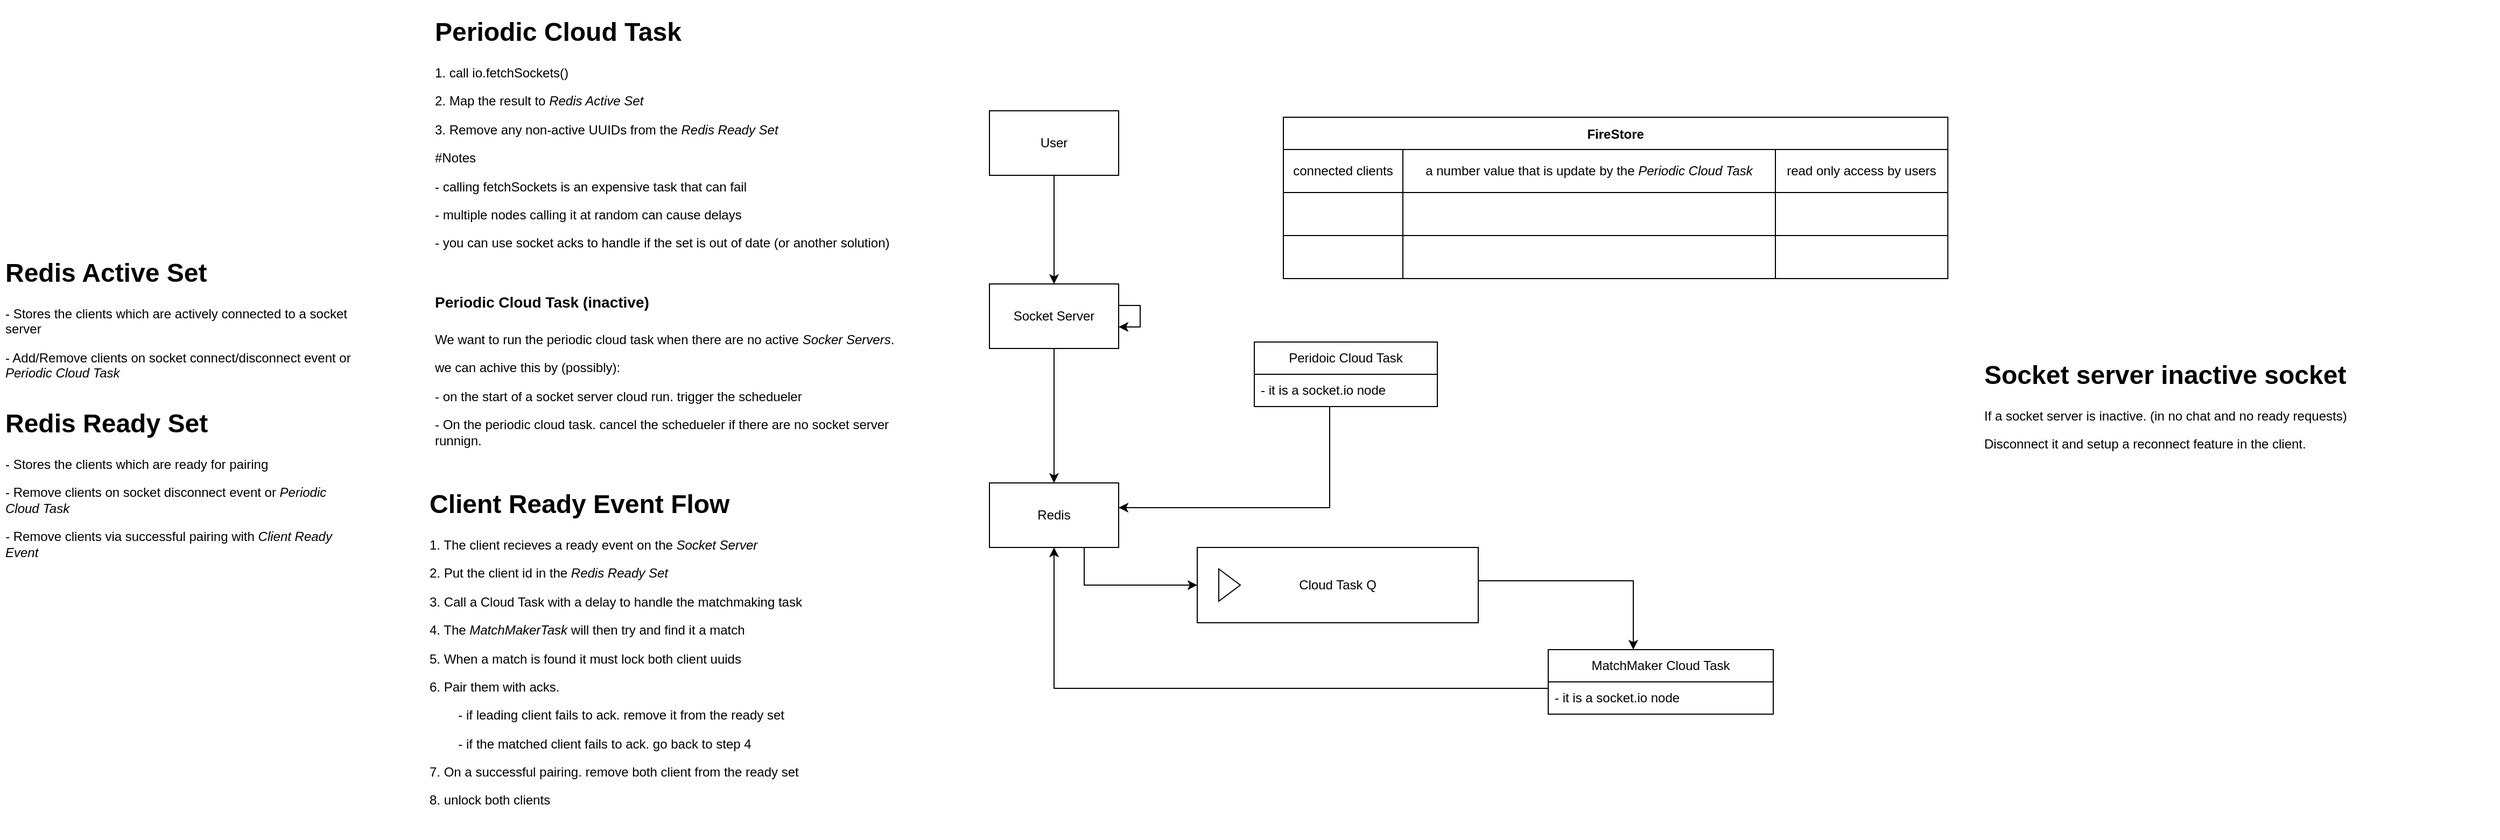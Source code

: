 <mxfile version="20.8.16" type="device" pages="2"><diagram id="gPx6RTpaR21cNSWglhr2" name="cloud arch"><mxGraphModel dx="2990" dy="1386" grid="0" gridSize="10" guides="1" tooltips="1" connect="1" arrows="1" fold="1" page="0" pageScale="1" pageWidth="850" pageHeight="1100" math="0" shadow="0"><root><mxCell id="0"/><mxCell id="1" parent="0"/><mxCell id="J-VTWybEy3-KRMZWnWgS-4" style="edgeStyle=orthogonalEdgeStyle;rounded=0;orthogonalLoop=1;jettySize=auto;html=1;" parent="1" source="J-VTWybEy3-KRMZWnWgS-1" target="J-VTWybEy3-KRMZWnWgS-3" edge="1"><mxGeometry relative="1" as="geometry"/></mxCell><mxCell id="J-VTWybEy3-KRMZWnWgS-1" value="Socket Server" style="rounded=0;whiteSpace=wrap;html=1;" parent="1" vertex="1"><mxGeometry x="-148" y="243" width="120" height="60" as="geometry"/></mxCell><mxCell id="J-VTWybEy3-KRMZWnWgS-2" style="edgeStyle=orthogonalEdgeStyle;rounded=0;orthogonalLoop=1;jettySize=auto;html=1;" parent="1" source="J-VTWybEy3-KRMZWnWgS-1" target="J-VTWybEy3-KRMZWnWgS-1" edge="1"><mxGeometry relative="1" as="geometry"/></mxCell><mxCell id="J-VTWybEy3-KRMZWnWgS-15" style="edgeStyle=orthogonalEdgeStyle;rounded=0;orthogonalLoop=1;jettySize=auto;html=1;" parent="1" source="J-VTWybEy3-KRMZWnWgS-3" target="J-VTWybEy3-KRMZWnWgS-13" edge="1"><mxGeometry relative="1" as="geometry"><Array as="points"><mxPoint x="-60" y="523"/></Array></mxGeometry></mxCell><mxCell id="J-VTWybEy3-KRMZWnWgS-3" value="Redis" style="rounded=0;whiteSpace=wrap;html=1;" parent="1" vertex="1"><mxGeometry x="-148" y="428" width="120" height="60" as="geometry"/></mxCell><mxCell id="J-VTWybEy3-KRMZWnWgS-7" style="edgeStyle=orthogonalEdgeStyle;rounded=0;orthogonalLoop=1;jettySize=auto;html=1;" parent="1" source="J-VTWybEy3-KRMZWnWgS-6" target="J-VTWybEy3-KRMZWnWgS-1" edge="1"><mxGeometry relative="1" as="geometry"/></mxCell><mxCell id="J-VTWybEy3-KRMZWnWgS-6" value="User" style="rounded=0;whiteSpace=wrap;html=1;" parent="1" vertex="1"><mxGeometry x="-148" y="82" width="120" height="60" as="geometry"/></mxCell><mxCell id="J-VTWybEy3-KRMZWnWgS-12" style="edgeStyle=orthogonalEdgeStyle;rounded=0;orthogonalLoop=1;jettySize=auto;html=1;" parent="1" source="J-VTWybEy3-KRMZWnWgS-8" target="J-VTWybEy3-KRMZWnWgS-3" edge="1"><mxGeometry relative="1" as="geometry"><Array as="points"><mxPoint x="-88" y="619"/></Array></mxGeometry></mxCell><mxCell id="J-VTWybEy3-KRMZWnWgS-8" value="MatchMaker Cloud Task" style="swimlane;fontStyle=0;childLayout=stackLayout;horizontal=1;startSize=30;horizontalStack=0;resizeParent=1;resizeParentMax=0;resizeLast=0;collapsible=1;marginBottom=0;whiteSpace=wrap;html=1;" parent="1" vertex="1"><mxGeometry x="371" y="583" width="209" height="60" as="geometry"><mxRectangle x="371" y="583" width="164" height="30" as="alternateBounds"/></mxGeometry></mxCell><mxCell id="J-VTWybEy3-KRMZWnWgS-9" value="- it is a socket.io node" style="text;strokeColor=none;fillColor=none;align=left;verticalAlign=middle;spacingLeft=4;spacingRight=4;overflow=hidden;points=[[0,0.5],[1,0.5]];portConstraint=eastwest;rotatable=0;whiteSpace=wrap;html=1;" parent="J-VTWybEy3-KRMZWnWgS-8" vertex="1"><mxGeometry y="30" width="209" height="30" as="geometry"/></mxCell><mxCell id="J-VTWybEy3-KRMZWnWgS-16" style="edgeStyle=orthogonalEdgeStyle;rounded=0;orthogonalLoop=1;jettySize=auto;html=1;" parent="1" source="J-VTWybEy3-KRMZWnWgS-13" target="J-VTWybEy3-KRMZWnWgS-8" edge="1"><mxGeometry relative="1" as="geometry"><Array as="points"><mxPoint x="450" y="519"/></Array></mxGeometry></mxCell><mxCell id="J-VTWybEy3-KRMZWnWgS-13" value="Cloud Task Q" style="html=1;whiteSpace=wrap;container=1;recursiveResize=0;collapsible=0;" parent="1" vertex="1"><mxGeometry x="45" y="488" width="261" height="70" as="geometry"/></mxCell><mxCell id="J-VTWybEy3-KRMZWnWgS-14" value="" style="triangle;html=1;whiteSpace=wrap;" parent="J-VTWybEy3-KRMZWnWgS-13" vertex="1"><mxGeometry x="20" y="20" width="20" height="30" as="geometry"/></mxCell><mxCell id="J-VTWybEy3-KRMZWnWgS-44" value="&lt;h1&gt;Periodic Cloud Task&lt;/h1&gt;&lt;p&gt;1. call&amp;nbsp;io.fetchSockets()&lt;br&gt;&lt;/p&gt;&lt;p&gt;2. Map the result to &lt;i&gt;Redis Active Set&lt;/i&gt;&lt;/p&gt;&lt;p&gt;3. Remove any non-active UUIDs from the &lt;i&gt;Redis Ready Set&lt;/i&gt;&lt;/p&gt;&lt;p&gt;#Notes&lt;/p&gt;&lt;p&gt;- calling fetchSockets is an expensive task that can fail&lt;/p&gt;&lt;p&gt;- multiple nodes calling it at random can cause delays&lt;/p&gt;&lt;p&gt;- you can use socket acks to handle if the set is out of date (or another solution)&lt;br&gt;&lt;br&gt;&lt;/p&gt;&lt;h1&gt;&lt;font style=&quot;font-size: 14px;&quot;&gt;Periodic Cloud Task (inactive)&lt;/font&gt;&lt;/h1&gt;&lt;p&gt;We want to run the periodic cloud task when there are no active&amp;nbsp;&lt;i&gt;Socker Servers&lt;/i&gt;.&amp;nbsp;&lt;/p&gt;&lt;p&gt;we can achive this by (possibly):&lt;/p&gt;&lt;p&gt;- on the start of a socket server cloud run. trigger the schedueler&lt;/p&gt;&lt;p&gt;- On the periodic cloud task. cancel the schedueler if there are no socket server runnign.&lt;/p&gt;&lt;p&gt;&lt;br&gt;&lt;/p&gt;" style="text;html=1;strokeColor=none;fillColor=none;spacing=5;spacingTop=-20;whiteSpace=wrap;overflow=hidden;rounded=0;" parent="1" vertex="1"><mxGeometry x="-668" y="-11" width="454" height="478" as="geometry"/></mxCell><mxCell id="J-VTWybEy3-KRMZWnWgS-45" value="&lt;h1&gt;Client Ready Event Flow&lt;/h1&gt;&lt;p&gt;1. The client recieves a ready event on the&amp;nbsp;&lt;i&gt;Socket Server&lt;/i&gt;&lt;/p&gt;&lt;p&gt;2. Put the client id in the &lt;i&gt;Redis Ready Set&lt;/i&gt;&lt;/p&gt;&lt;p&gt;3. Call a Cloud Task with a delay to handle the matchmaking task&lt;/p&gt;&lt;p&gt;4. The &lt;i&gt;MatchMakerTask&lt;/i&gt;&amp;nbsp;will then try and find it a match&lt;/p&gt;&lt;p&gt;5. When a match is found it must lock both client uuids&lt;/p&gt;&lt;p&gt;6. Pair them with acks.&amp;nbsp;&lt;/p&gt;&lt;p&gt;&lt;span style=&quot;white-space: pre;&quot;&gt;&#9;&lt;/span&gt;- if leading client fails to ack. remove it from the ready set&lt;br&gt;&lt;/p&gt;&lt;p&gt;&lt;span style=&quot;white-space: pre;&quot;&gt;&#9;&lt;/span&gt;- if the matched client fails to ack. go back to step 4&lt;br&gt;&lt;/p&gt;&lt;p&gt;7. On a successful pairing. remove both client from the ready set&lt;/p&gt;&lt;p&gt;8. unlock both clients&lt;/p&gt;" style="text;html=1;strokeColor=none;fillColor=none;spacing=5;spacingTop=-20;whiteSpace=wrap;overflow=hidden;rounded=0;" parent="1" vertex="1"><mxGeometry x="-673" y="428" width="479" height="331" as="geometry"/></mxCell><mxCell id="J-VTWybEy3-KRMZWnWgS-46" value="&lt;h1&gt;Redis Ready Set&lt;/h1&gt;&lt;p&gt;- Stores the clients which are ready for pairing&lt;/p&gt;&lt;p&gt;- Remove clients on socket disconnect event or&amp;nbsp;&lt;i&gt;Periodic Cloud Task&lt;/i&gt;&lt;br&gt;&lt;/p&gt;&lt;p&gt;&lt;i&gt;- &lt;/i&gt;Remove clients via successful pairing with &lt;i&gt;Client Ready Event&lt;/i&gt;&lt;/p&gt;" style="text;html=1;strokeColor=none;fillColor=none;spacing=5;spacingTop=-20;whiteSpace=wrap;overflow=hidden;rounded=0;" parent="1" vertex="1"><mxGeometry x="-1067" y="353" width="333" height="161" as="geometry"/></mxCell><mxCell id="J-VTWybEy3-KRMZWnWgS-47" value="&lt;h1&gt;Redis Active Set&lt;/h1&gt;&lt;p&gt;- Stores the clients which are actively connected to a socket server&lt;/p&gt;&lt;p&gt;- Add/Remove clients on socket connect/disconnect event or &lt;i&gt;Periodic Cloud Task&lt;/i&gt;&lt;/p&gt;" style="text;html=1;strokeColor=none;fillColor=none;spacing=5;spacingTop=-20;whiteSpace=wrap;overflow=hidden;rounded=0;" parent="1" vertex="1"><mxGeometry x="-1067" y="213" width="333" height="120" as="geometry"/></mxCell><mxCell id="J-VTWybEy3-KRMZWnWgS-50" value="Peridoic Cloud Task" style="swimlane;fontStyle=0;childLayout=stackLayout;horizontal=1;startSize=30;horizontalStack=0;resizeParent=1;resizeParentMax=0;resizeLast=0;collapsible=1;marginBottom=0;whiteSpace=wrap;html=1;" parent="1" vertex="1"><mxGeometry x="98" y="297" width="170" height="60" as="geometry"/></mxCell><mxCell id="J-VTWybEy3-KRMZWnWgS-51" value="- it is a socket.io node" style="text;strokeColor=none;fillColor=none;align=left;verticalAlign=middle;spacingLeft=4;spacingRight=4;overflow=hidden;points=[[0,0.5],[1,0.5]];portConstraint=eastwest;rotatable=0;whiteSpace=wrap;html=1;" parent="J-VTWybEy3-KRMZWnWgS-50" vertex="1"><mxGeometry y="30" width="170" height="30" as="geometry"/></mxCell><mxCell id="J-VTWybEy3-KRMZWnWgS-54" style="edgeStyle=orthogonalEdgeStyle;rounded=0;orthogonalLoop=1;jettySize=auto;html=1;" parent="1" source="J-VTWybEy3-KRMZWnWgS-51" target="J-VTWybEy3-KRMZWnWgS-3" edge="1"><mxGeometry relative="1" as="geometry"><Array as="points"><mxPoint x="168" y="451"/></Array></mxGeometry></mxCell><mxCell id="J-VTWybEy3-KRMZWnWgS-56" value="FireStore" style="shape=table;startSize=30;container=1;collapsible=0;childLayout=tableLayout;fontStyle=1;align=center;" parent="1" vertex="1"><mxGeometry x="125" y="88" width="617.15" height="150" as="geometry"/></mxCell><mxCell id="J-VTWybEy3-KRMZWnWgS-57" value="" style="shape=tableRow;horizontal=0;startSize=0;swimlaneHead=0;swimlaneBody=0;top=0;left=0;bottom=0;right=0;collapsible=0;dropTarget=0;fillColor=none;points=[[0,0.5],[1,0.5]];portConstraint=eastwest;" parent="J-VTWybEy3-KRMZWnWgS-56" vertex="1"><mxGeometry y="30" width="617.15" height="40" as="geometry"/></mxCell><mxCell id="J-VTWybEy3-KRMZWnWgS-58" value="connected clients" style="shape=partialRectangle;html=1;whiteSpace=wrap;connectable=0;fillColor=none;top=0;left=0;bottom=0;right=0;overflow=hidden;" parent="J-VTWybEy3-KRMZWnWgS-57" vertex="1"><mxGeometry width="111" height="40" as="geometry"><mxRectangle width="111" height="40" as="alternateBounds"/></mxGeometry></mxCell><mxCell id="J-VTWybEy3-KRMZWnWgS-59" value="a number value that is update by the &lt;i&gt;Periodic Cloud Task&lt;/i&gt;" style="shape=partialRectangle;html=1;whiteSpace=wrap;connectable=0;fillColor=none;top=0;left=0;bottom=0;right=0;overflow=hidden;" parent="J-VTWybEy3-KRMZWnWgS-57" vertex="1"><mxGeometry x="111" width="346" height="40" as="geometry"><mxRectangle width="346" height="40" as="alternateBounds"/></mxGeometry></mxCell><mxCell id="J-VTWybEy3-KRMZWnWgS-69" value="read only access by users" style="shape=partialRectangle;html=1;whiteSpace=wrap;connectable=0;fillColor=none;top=0;left=0;bottom=0;right=0;overflow=hidden;" parent="J-VTWybEy3-KRMZWnWgS-57" vertex="1"><mxGeometry x="457" width="160" height="40" as="geometry"><mxRectangle width="160" height="40" as="alternateBounds"/></mxGeometry></mxCell><mxCell id="J-VTWybEy3-KRMZWnWgS-61" value="" style="shape=tableRow;horizontal=0;startSize=0;swimlaneHead=0;swimlaneBody=0;top=0;left=0;bottom=0;right=0;collapsible=0;dropTarget=0;fillColor=none;points=[[0,0.5],[1,0.5]];portConstraint=eastwest;" parent="J-VTWybEy3-KRMZWnWgS-56" vertex="1"><mxGeometry y="70" width="617.15" height="40" as="geometry"/></mxCell><mxCell id="J-VTWybEy3-KRMZWnWgS-62" value="" style="shape=partialRectangle;html=1;whiteSpace=wrap;connectable=0;fillColor=none;top=0;left=0;bottom=0;right=0;overflow=hidden;" parent="J-VTWybEy3-KRMZWnWgS-61" vertex="1"><mxGeometry width="111" height="40" as="geometry"><mxRectangle width="111" height="40" as="alternateBounds"/></mxGeometry></mxCell><mxCell id="J-VTWybEy3-KRMZWnWgS-63" value="" style="shape=partialRectangle;html=1;whiteSpace=wrap;connectable=0;fillColor=none;top=0;left=0;bottom=0;right=0;overflow=hidden;" parent="J-VTWybEy3-KRMZWnWgS-61" vertex="1"><mxGeometry x="111" width="346" height="40" as="geometry"><mxRectangle width="346" height="40" as="alternateBounds"/></mxGeometry></mxCell><mxCell id="J-VTWybEy3-KRMZWnWgS-70" style="shape=partialRectangle;html=1;whiteSpace=wrap;connectable=0;fillColor=none;top=0;left=0;bottom=0;right=0;overflow=hidden;" parent="J-VTWybEy3-KRMZWnWgS-61" vertex="1"><mxGeometry x="457" width="160" height="40" as="geometry"><mxRectangle width="160" height="40" as="alternateBounds"/></mxGeometry></mxCell><mxCell id="J-VTWybEy3-KRMZWnWgS-65" value="" style="shape=tableRow;horizontal=0;startSize=0;swimlaneHead=0;swimlaneBody=0;top=0;left=0;bottom=0;right=0;collapsible=0;dropTarget=0;fillColor=none;points=[[0,0.5],[1,0.5]];portConstraint=eastwest;" parent="J-VTWybEy3-KRMZWnWgS-56" vertex="1"><mxGeometry y="110" width="617.15" height="40" as="geometry"/></mxCell><mxCell id="J-VTWybEy3-KRMZWnWgS-66" value="" style="shape=partialRectangle;html=1;whiteSpace=wrap;connectable=0;fillColor=none;top=0;left=0;bottom=0;right=0;overflow=hidden;" parent="J-VTWybEy3-KRMZWnWgS-65" vertex="1"><mxGeometry width="111" height="40" as="geometry"><mxRectangle width="111" height="40" as="alternateBounds"/></mxGeometry></mxCell><mxCell id="J-VTWybEy3-KRMZWnWgS-67" value="" style="shape=partialRectangle;html=1;whiteSpace=wrap;connectable=0;fillColor=none;top=0;left=0;bottom=0;right=0;overflow=hidden;" parent="J-VTWybEy3-KRMZWnWgS-65" vertex="1"><mxGeometry x="111" width="346" height="40" as="geometry"><mxRectangle width="346" height="40" as="alternateBounds"/></mxGeometry></mxCell><mxCell id="J-VTWybEy3-KRMZWnWgS-71" style="shape=partialRectangle;html=1;whiteSpace=wrap;connectable=0;fillColor=none;top=0;left=0;bottom=0;right=0;overflow=hidden;" parent="J-VTWybEy3-KRMZWnWgS-65" vertex="1"><mxGeometry x="457" width="160" height="40" as="geometry"><mxRectangle width="160" height="40" as="alternateBounds"/></mxGeometry></mxCell><mxCell id="mCXNC3MX4CTIBkGIWAjL-1" value="&lt;h1&gt;Socket server inactive socket&lt;/h1&gt;&lt;p&gt;If a socket server is inactive. (in no chat and no ready requests)&lt;/p&gt;&lt;p&gt;Disconnect it and setup a reconnect feature in the client.&lt;/p&gt;" style="text;html=1;strokeColor=none;fillColor=none;spacing=5;spacingTop=-20;whiteSpace=wrap;overflow=hidden;rounded=0;" parent="1" vertex="1"><mxGeometry x="771" y="308" width="483" height="120" as="geometry"/></mxCell></root></mxGraphModel></diagram><diagram id="1ZBc-_Rglwc1eEQuMiQd" name="client states"><mxGraphModel dx="2176" dy="892" grid="0" gridSize="10" guides="1" tooltips="1" connect="1" arrows="1" fold="1" page="0" pageScale="1" pageWidth="850" pageHeight="1100" math="0" shadow="0"><root><mxCell id="0"/><mxCell id="1" parent="0"/><mxCell id="E3mRgQU1li-V7aQ7kKhh-6" value="ready pressed" style="edgeStyle=orthogonalEdgeStyle;rounded=0;orthogonalLoop=1;jettySize=auto;html=1;" edge="1" parent="1" source="E3mRgQU1li-V7aQ7kKhh-1" target="E3mRgQU1li-V7aQ7kKhh-5"><mxGeometry relative="1" as="geometry"/></mxCell><mxCell id="E3mRgQU1li-V7aQ7kKhh-1" value="waiting" style="rounded=0;whiteSpace=wrap;html=1;" vertex="1" parent="1"><mxGeometry x="-335" y="265" width="120" height="60" as="geometry"/></mxCell><mxCell id="E3mRgQU1li-V7aQ7kKhh-11" value="set_client_host&lt;br&gt;set_client_guest" style="edgeStyle=orthogonalEdgeStyle;rounded=0;orthogonalLoop=1;jettySize=auto;html=1;entryX=0;entryY=0.5;entryDx=0;entryDy=0;" edge="1" parent="1" source="E3mRgQU1li-V7aQ7kKhh-2" target="E3mRgQU1li-V7aQ7kKhh-3"><mxGeometry relative="1" as="geometry"/></mxCell><mxCell id="E3mRgQU1li-V7aQ7kKhh-19" value="notify no longer in ready" style="edgeStyle=orthogonalEdgeStyle;rounded=0;orthogonalLoop=1;jettySize=auto;html=1;" edge="1" parent="1" source="E3mRgQU1li-V7aQ7kKhh-2" target="E3mRgQU1li-V7aQ7kKhh-1"><mxGeometry relative="1" as="geometry"><mxPoint x="-334" y="473" as="targetPoint"/><Array as="points"><mxPoint x="263" y="481"/><mxPoint x="-302" y="481"/></Array></mxGeometry></mxCell><mxCell id="E3mRgQU1li-V7aQ7kKhh-2" value="in queue" style="rounded=0;whiteSpace=wrap;html=1;" vertex="1" parent="1"><mxGeometry x="203" y="265" width="120" height="60" as="geometry"/></mxCell><mxCell id="E3mRgQU1li-V7aQ7kKhh-13" value="after timeout" style="edgeStyle=orthogonalEdgeStyle;rounded=0;orthogonalLoop=1;jettySize=auto;html=1;entryX=0.5;entryY=1;entryDx=0;entryDy=0;" edge="1" parent="1" source="E3mRgQU1li-V7aQ7kKhh-3" target="E3mRgQU1li-V7aQ7kKhh-12"><mxGeometry relative="1" as="geometry"/></mxCell><mxCell id="E3mRgQU1li-V7aQ7kKhh-15" value="rpc connection change" style="edgeStyle=orthogonalEdgeStyle;rounded=0;orthogonalLoop=1;jettySize=auto;html=1;" edge="1" parent="1" source="E3mRgQU1li-V7aQ7kKhh-3" target="E3mRgQU1li-V7aQ7kKhh-4"><mxGeometry relative="1" as="geometry"/></mxCell><mxCell id="E3mRgQU1li-V7aQ7kKhh-3" value="call connecting" style="rounded=0;whiteSpace=wrap;html=1;" vertex="1" parent="1"><mxGeometry x="577" y="265" width="120" height="60" as="geometry"/></mxCell><mxCell id="E3mRgQU1li-V7aQ7kKhh-17" value="rpc connection change" style="edgeStyle=orthogonalEdgeStyle;rounded=0;orthogonalLoop=1;jettySize=auto;html=1;" edge="1" parent="1" source="E3mRgQU1li-V7aQ7kKhh-4" target="E3mRgQU1li-V7aQ7kKhh-1"><mxGeometry relative="1" as="geometry"><mxPoint x="-314" y="569" as="targetPoint"/><Array as="points"><mxPoint x="-323" y="569"/></Array></mxGeometry></mxCell><mxCell id="E3mRgQU1li-V7aQ7kKhh-4" value="call in progress" style="rounded=0;whiteSpace=wrap;html=1;" vertex="1" parent="1"><mxGeometry x="577" y="539" width="120" height="60" as="geometry"/></mxCell><mxCell id="E3mRgQU1li-V7aQ7kKhh-7" style="edgeStyle=orthogonalEdgeStyle;rounded=0;orthogonalLoop=1;jettySize=auto;html=1;" edge="1" parent="1" source="E3mRgQU1li-V7aQ7kKhh-5" target="E3mRgQU1li-V7aQ7kKhh-2"><mxGeometry relative="1" as="geometry"/></mxCell><mxCell id="E3mRgQU1li-V7aQ7kKhh-8" value="ack success" style="edgeLabel;html=1;align=center;verticalAlign=middle;resizable=0;points=[];" vertex="1" connectable="0" parent="E3mRgQU1li-V7aQ7kKhh-7"><mxGeometry x="-0.126" relative="1" as="geometry"><mxPoint as="offset"/></mxGeometry></mxCell><mxCell id="E3mRgQU1li-V7aQ7kKhh-9" value="ack failure" style="edgeStyle=orthogonalEdgeStyle;rounded=0;orthogonalLoop=1;jettySize=auto;html=1;" edge="1" parent="1" source="E3mRgQU1li-V7aQ7kKhh-5" target="E3mRgQU1li-V7aQ7kKhh-1"><mxGeometry relative="1" as="geometry"><mxPoint x="-367" y="445" as="targetPoint"/><Array as="points"><mxPoint x="-3" y="402"/><mxPoint x="-282" y="402"/></Array></mxGeometry></mxCell><mxCell id="E3mRgQU1li-V7aQ7kKhh-5" value="ready event" style="rounded=0;whiteSpace=wrap;html=1;" vertex="1" parent="1"><mxGeometry x="-63" y="265" width="120" height="60" as="geometry"/></mxCell><mxCell id="E3mRgQU1li-V7aQ7kKhh-14" style="edgeStyle=orthogonalEdgeStyle;rounded=0;orthogonalLoop=1;jettySize=auto;html=1;" edge="1" parent="1" source="E3mRgQU1li-V7aQ7kKhh-12" target="E3mRgQU1li-V7aQ7kKhh-1"><mxGeometry relative="1" as="geometry"/></mxCell><mxCell id="E3mRgQU1li-V7aQ7kKhh-12" value="call connecting failed" style="rounded=0;whiteSpace=wrap;html=1;" vertex="1" parent="1"><mxGeometry x="577" y="75" width="120" height="60" as="geometry"/></mxCell></root></mxGraphModel></diagram></mxfile>